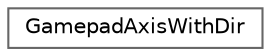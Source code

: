 digraph "Graphical Class Hierarchy"
{
 // LATEX_PDF_SIZE
  bgcolor="transparent";
  edge [fontname=Helvetica,fontsize=10,labelfontname=Helvetica,labelfontsize=10];
  node [fontname=Helvetica,fontsize=10,shape=box,height=0.2,width=0.4];
  rankdir="LR";
  Node0 [label="GamepadAxisWithDir",height=0.2,width=0.4,color="grey40", fillcolor="white", style="filled",URL="$d5/d56/struct_gamepad_axis_with_dir.html",tooltip=" "];
}
